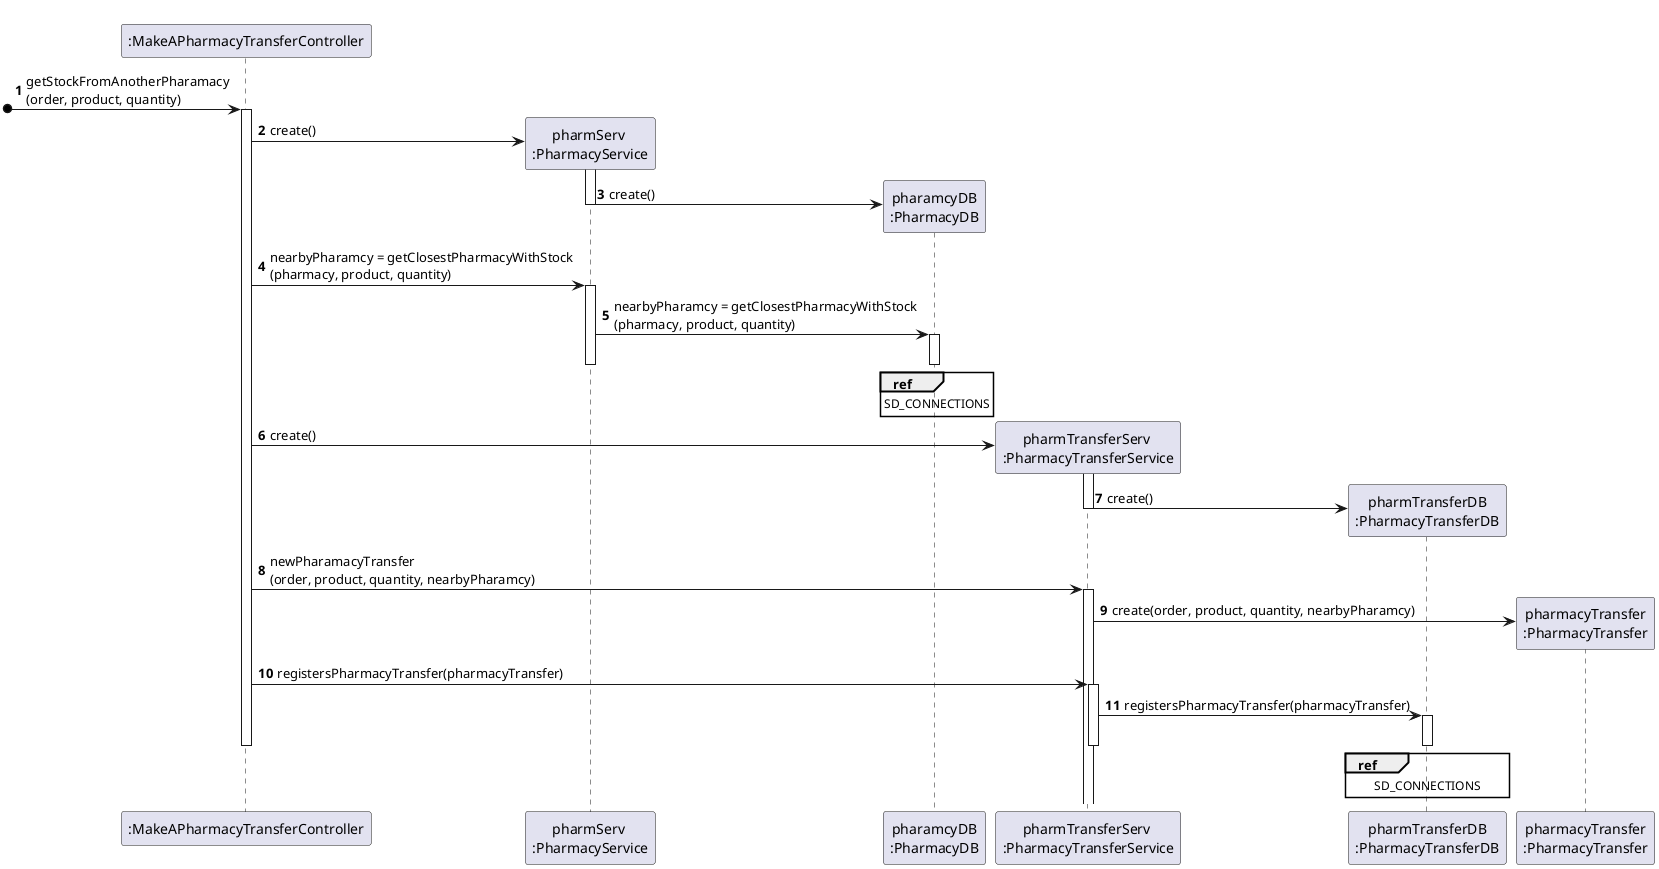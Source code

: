 @startuml
autonumber
participant ":MakeAPharmacyTransferController" as CTRL
participant "pharmServ \n:PharmacyService" as PS
participant "pharamcyDB\n:PharmacyDB" as PDB
participant "pharmTransferServ \n:PharmacyTransferService" as PTS
participant "pharmTransferDB\n:PharmacyTransferDB" as PTDB
participant "pharmacyTransfer\n:PharmacyTransfer" as PT

[o-> CTRL : getStockFromAnotherPharamacy\n(order, product, quantity)
activate CTRL
CTRL -> PS** : create()
activate PS
PS -> PDB** : create()
deactivate PS
CTRL -> PS : nearbyPharamcy = getClosestPharmacyWithStock\n(pharmacy, product, quantity)
activate PS
PS -> PDB : nearbyPharamcy = getClosestPharmacyWithStock\n(pharmacy, product, quantity)
activate PDB
ref over PDB
SD_CONNECTIONS
end ref
deactivate PDB
deactivate PS

CTRL -> PTS** : create()
activate PTS
PTS -> PTDB** : create()
deactivate PTS

CTRL -> PTS : newPharamacyTransfer\n(order, product, quantity, nearbyPharamcy)
activate PTS
PTS -> PT** : create(order, product, quantity, nearbyPharamcy)
deactivate PS

CTRL -> PTS : registersPharmacyTransfer(pharmacyTransfer)
activate PTS
PTS -> PTDB : registersPharmacyTransfer(pharmacyTransfer)
activate PTDB
ref over PTDB
SD_CONNECTIONS
end ref
deactivate PTDB
deactivate PTS
deactivate CTRL

@enduml
